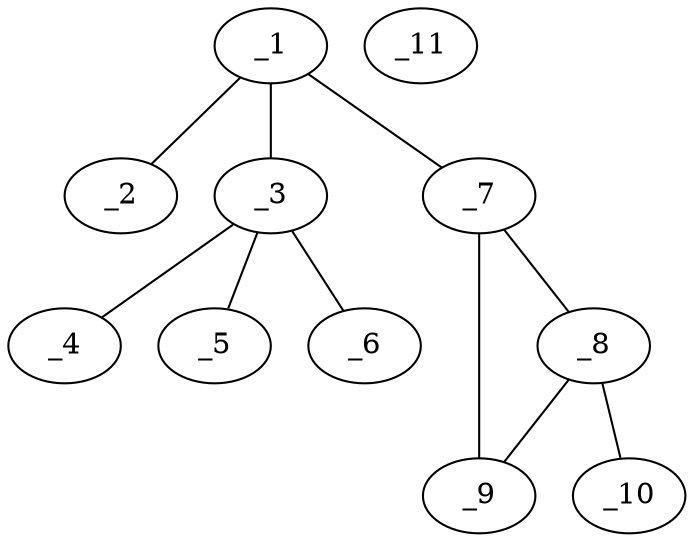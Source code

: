 graph molid675008 {
	_1	 [charge=0,
		chem=1,
		symbol="C  ",
		x="4.366",
		y="-0.183"];
	_2	 [charge=0,
		chem=2,
		symbol="O  ",
		x="4.866",
		y="-1.049"];
	_1 -- _2	 [valence=2];
	_3	 [charge=0,
		chem=6,
		symbol="P  ",
		x="4.866",
		y="0.683"];
	_1 -- _3	 [valence=1];
	_7	 [charge=0,
		chem=1,
		symbol="C  ",
		x="3.366",
		y="-0.183"];
	_1 -- _7	 [valence=1];
	_4	 [charge=0,
		chem=2,
		symbol="O  ",
		x="5.366",
		y="1.549"];
	_3 -- _4	 [valence=2];
	_5	 [charge=0,
		chem=2,
		symbol="O  ",
		x=4,
		y="1.183"];
	_3 -- _5	 [valence=1];
	_6	 [charge=0,
		chem=2,
		symbol="O  ",
		x="5.732",
		y="0.183"];
	_3 -- _6	 [valence=1];
	_8	 [charge=0,
		chem=1,
		symbol="C  ",
		x="2.5",
		y="-0.683"];
	_7 -- _8	 [valence=1];
	_9	 [charge=0,
		chem=2,
		symbol="O  ",
		x="2.5",
		y="0.317"];
	_7 -- _9	 [valence=1];
	_8 -- _9	 [valence=1];
	_10	 [charge=0,
		chem=1,
		symbol="C  ",
		x=2,
		y="-1.549"];
	_8 -- _10	 [valence=1];
	_11	 [charge=0,
		chem=29,
		symbol="Na ",
		x="7.732",
		y=0];
}
